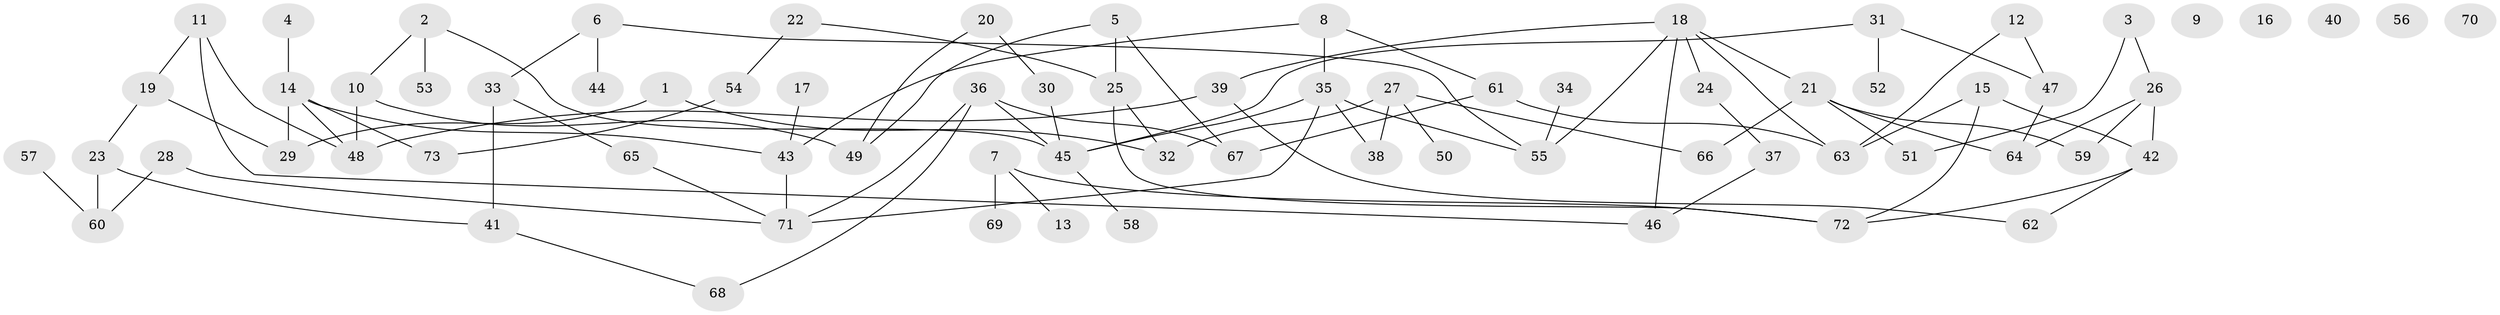 // Generated by graph-tools (version 1.1) at 2025/00/03/09/25 03:00:43]
// undirected, 73 vertices, 94 edges
graph export_dot {
graph [start="1"]
  node [color=gray90,style=filled];
  1;
  2;
  3;
  4;
  5;
  6;
  7;
  8;
  9;
  10;
  11;
  12;
  13;
  14;
  15;
  16;
  17;
  18;
  19;
  20;
  21;
  22;
  23;
  24;
  25;
  26;
  27;
  28;
  29;
  30;
  31;
  32;
  33;
  34;
  35;
  36;
  37;
  38;
  39;
  40;
  41;
  42;
  43;
  44;
  45;
  46;
  47;
  48;
  49;
  50;
  51;
  52;
  53;
  54;
  55;
  56;
  57;
  58;
  59;
  60;
  61;
  62;
  63;
  64;
  65;
  66;
  67;
  68;
  69;
  70;
  71;
  72;
  73;
  1 -- 29;
  1 -- 32;
  2 -- 10;
  2 -- 45;
  2 -- 53;
  3 -- 26;
  3 -- 51;
  4 -- 14;
  5 -- 25;
  5 -- 49;
  5 -- 67;
  6 -- 33;
  6 -- 44;
  6 -- 55;
  7 -- 13;
  7 -- 69;
  7 -- 72;
  8 -- 35;
  8 -- 43;
  8 -- 61;
  10 -- 48;
  10 -- 49;
  11 -- 19;
  11 -- 46;
  11 -- 48;
  12 -- 47;
  12 -- 63;
  14 -- 29;
  14 -- 43;
  14 -- 48;
  14 -- 73;
  15 -- 42;
  15 -- 63;
  15 -- 72;
  17 -- 43;
  18 -- 21;
  18 -- 24;
  18 -- 39;
  18 -- 46;
  18 -- 55;
  18 -- 63;
  19 -- 23;
  19 -- 29;
  20 -- 30;
  20 -- 49;
  21 -- 51;
  21 -- 59;
  21 -- 64;
  21 -- 66;
  22 -- 25;
  22 -- 54;
  23 -- 41;
  23 -- 60;
  24 -- 37;
  25 -- 32;
  25 -- 72;
  26 -- 42;
  26 -- 59;
  26 -- 64;
  27 -- 32;
  27 -- 38;
  27 -- 50;
  27 -- 66;
  28 -- 60;
  28 -- 71;
  30 -- 45;
  31 -- 45;
  31 -- 47;
  31 -- 52;
  33 -- 41;
  33 -- 65;
  34 -- 55;
  35 -- 38;
  35 -- 45;
  35 -- 55;
  35 -- 71;
  36 -- 45;
  36 -- 67;
  36 -- 68;
  36 -- 71;
  37 -- 46;
  39 -- 48;
  39 -- 62;
  41 -- 68;
  42 -- 62;
  42 -- 72;
  43 -- 71;
  45 -- 58;
  47 -- 64;
  54 -- 73;
  57 -- 60;
  61 -- 63;
  61 -- 67;
  65 -- 71;
}
